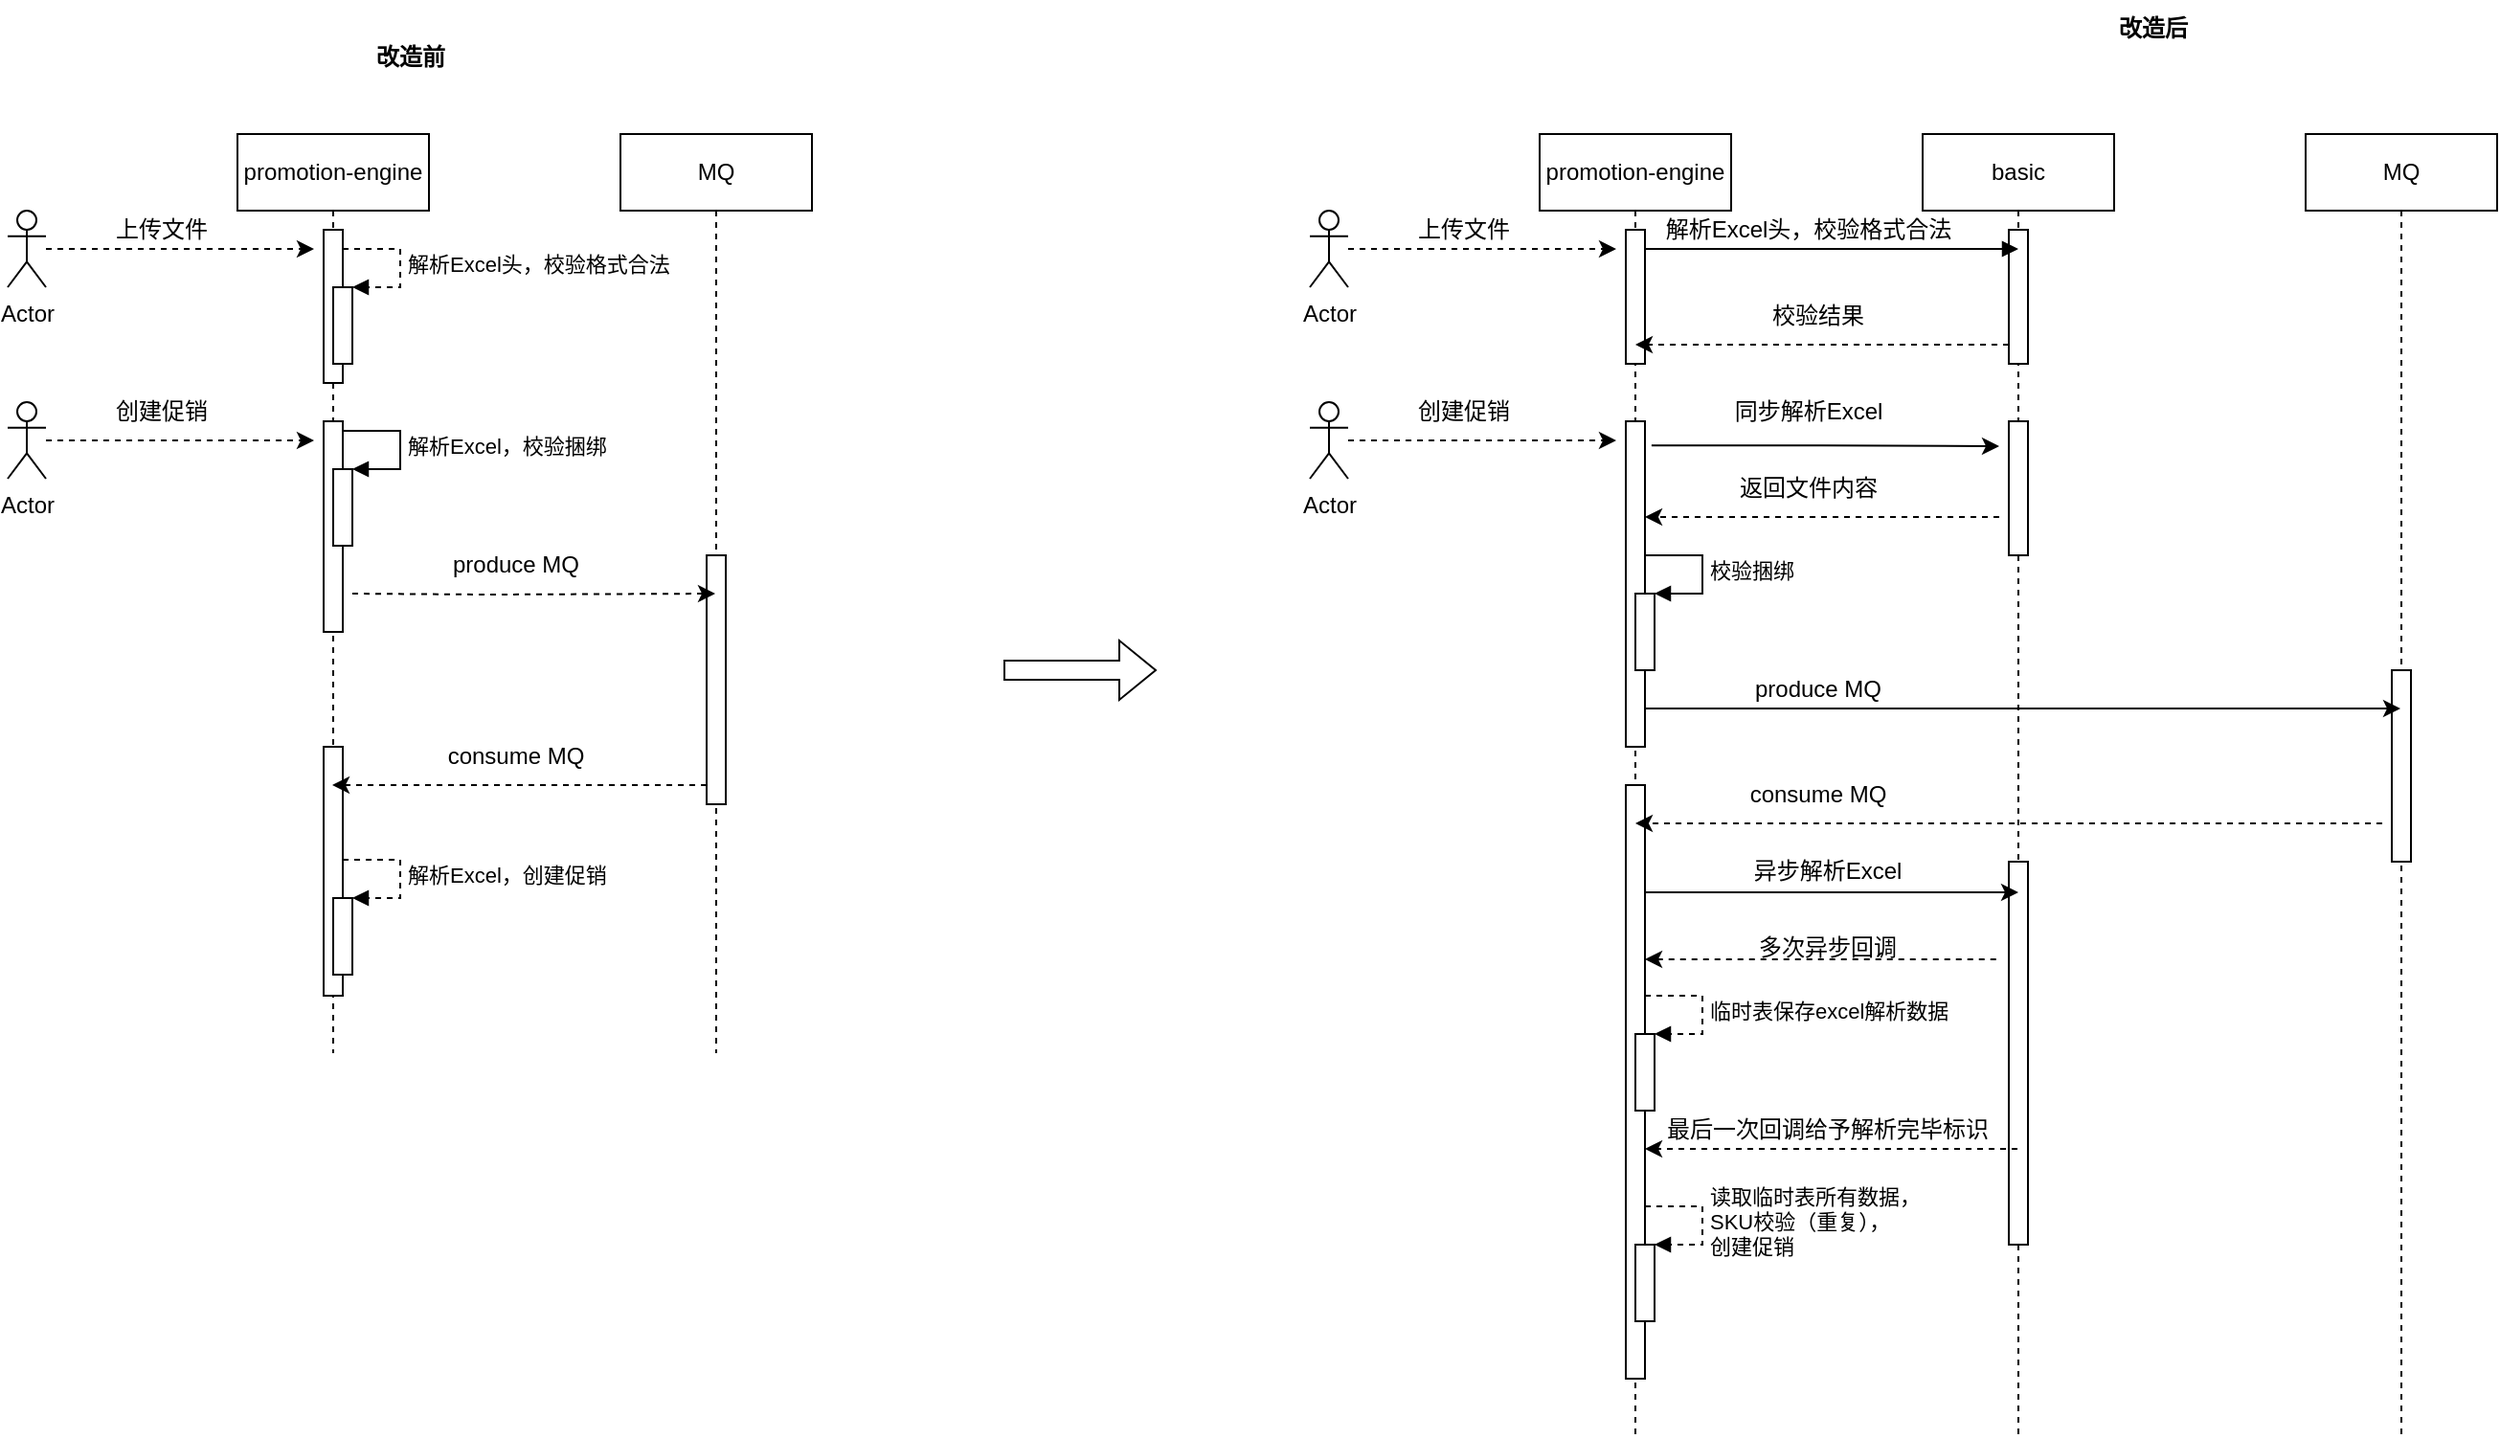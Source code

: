 <mxfile version="21.0.6" type="github">
  <diagram id="daWr7Y4OFURx9f-IC2Lk" name="第 1 页">
    <mxGraphModel dx="1830" dy="636" grid="1" gridSize="10" guides="1" tooltips="1" connect="1" arrows="1" fold="1" page="1" pageScale="1" pageWidth="827" pageHeight="1169" math="0" shadow="0">
      <root>
        <mxCell id="0" />
        <mxCell id="1" parent="0" />
        <mxCell id="nyJuiaISvNmFmO7uwHaw-2" value="promotion-engine" style="shape=umlLifeline;perimeter=lifelinePerimeter;whiteSpace=wrap;html=1;container=1;collapsible=0;recursiveResize=0;outlineConnect=0;" parent="1" vertex="1">
          <mxGeometry x="80" y="160" width="100" height="480" as="geometry" />
        </mxCell>
        <mxCell id="nyJuiaISvNmFmO7uwHaw-8" value="" style="html=1;points=[];perimeter=orthogonalPerimeter;" parent="nyJuiaISvNmFmO7uwHaw-2" vertex="1">
          <mxGeometry x="45" y="320" width="10" height="130" as="geometry" />
        </mxCell>
        <mxCell id="nyJuiaISvNmFmO7uwHaw-15" value="" style="html=1;points=[];perimeter=orthogonalPerimeter;" parent="nyJuiaISvNmFmO7uwHaw-2" vertex="1">
          <mxGeometry x="50" y="399" width="10" height="40" as="geometry" />
        </mxCell>
        <mxCell id="nyJuiaISvNmFmO7uwHaw-16" value="解析Excel，创建促销" style="edgeStyle=orthogonalEdgeStyle;html=1;align=left;spacingLeft=2;endArrow=block;rounded=0;entryX=1;entryY=0;dashed=1;" parent="nyJuiaISvNmFmO7uwHaw-2" target="nyJuiaISvNmFmO7uwHaw-15" edge="1">
          <mxGeometry relative="1" as="geometry">
            <mxPoint x="55" y="379" as="sourcePoint" />
            <Array as="points">
              <mxPoint x="85" y="379" />
            </Array>
          </mxGeometry>
        </mxCell>
        <mxCell id="nyJuiaISvNmFmO7uwHaw-18" value="" style="html=1;points=[];perimeter=orthogonalPerimeter;" parent="nyJuiaISvNmFmO7uwHaw-2" vertex="1">
          <mxGeometry x="45" y="50" width="10" height="80" as="geometry" />
        </mxCell>
        <mxCell id="nyJuiaISvNmFmO7uwHaw-21" value="" style="html=1;points=[];perimeter=orthogonalPerimeter;" parent="nyJuiaISvNmFmO7uwHaw-2" vertex="1">
          <mxGeometry x="50" y="80" width="10" height="40" as="geometry" />
        </mxCell>
        <mxCell id="nyJuiaISvNmFmO7uwHaw-22" value="解析Excel头，校验格式合法" style="edgeStyle=orthogonalEdgeStyle;html=1;align=left;spacingLeft=2;endArrow=block;rounded=0;entryX=1;entryY=0;dashed=1;" parent="nyJuiaISvNmFmO7uwHaw-2" target="nyJuiaISvNmFmO7uwHaw-21" edge="1">
          <mxGeometry relative="1" as="geometry">
            <mxPoint x="55" y="60" as="sourcePoint" />
            <Array as="points">
              <mxPoint x="85" y="60" />
            </Array>
          </mxGeometry>
        </mxCell>
        <mxCell id="nyJuiaISvNmFmO7uwHaw-30" value="" style="html=1;points=[];perimeter=orthogonalPerimeter;" parent="nyJuiaISvNmFmO7uwHaw-2" vertex="1">
          <mxGeometry x="45" y="150" width="10" height="110" as="geometry" />
        </mxCell>
        <mxCell id="nyJuiaISvNmFmO7uwHaw-3" value="" style="html=1;points=[];perimeter=orthogonalPerimeter;" parent="nyJuiaISvNmFmO7uwHaw-2" vertex="1">
          <mxGeometry x="50" y="175" width="10" height="40" as="geometry" />
        </mxCell>
        <mxCell id="nyJuiaISvNmFmO7uwHaw-4" value="解析Excel，校验捆绑" style="edgeStyle=orthogonalEdgeStyle;html=1;align=left;spacingLeft=2;endArrow=block;rounded=0;entryX=1;entryY=0;" parent="nyJuiaISvNmFmO7uwHaw-2" target="nyJuiaISvNmFmO7uwHaw-3" edge="1">
          <mxGeometry relative="1" as="geometry">
            <mxPoint x="55" y="155" as="sourcePoint" />
            <Array as="points">
              <mxPoint x="85" y="155" />
            </Array>
          </mxGeometry>
        </mxCell>
        <mxCell id="nyJuiaISvNmFmO7uwHaw-7" value="MQ" style="shape=umlLifeline;perimeter=lifelinePerimeter;whiteSpace=wrap;html=1;container=1;collapsible=0;recursiveResize=0;outlineConnect=0;" parent="1" vertex="1">
          <mxGeometry x="280" y="160" width="100" height="480" as="geometry" />
        </mxCell>
        <mxCell id="nyJuiaISvNmFmO7uwHaw-9" value="" style="html=1;points=[];perimeter=orthogonalPerimeter;" parent="nyJuiaISvNmFmO7uwHaw-7" vertex="1">
          <mxGeometry x="45" y="220" width="10" height="130" as="geometry" />
        </mxCell>
        <mxCell id="nyJuiaISvNmFmO7uwHaw-10" style="edgeStyle=orthogonalEdgeStyle;rounded=0;orthogonalLoop=1;jettySize=auto;html=1;dashed=1;" parent="1" target="nyJuiaISvNmFmO7uwHaw-7" edge="1">
          <mxGeometry relative="1" as="geometry">
            <mxPoint x="140" y="400" as="sourcePoint" />
            <mxPoint x="310" y="380" as="targetPoint" />
            <Array as="points" />
          </mxGeometry>
        </mxCell>
        <mxCell id="nyJuiaISvNmFmO7uwHaw-11" value="produce MQ" style="text;html=1;align=center;verticalAlign=middle;resizable=0;points=[];autosize=1;strokeColor=none;fillColor=none;" parent="1" vertex="1">
          <mxGeometry x="180" y="370" width="90" height="30" as="geometry" />
        </mxCell>
        <mxCell id="nyJuiaISvNmFmO7uwHaw-13" style="edgeStyle=orthogonalEdgeStyle;rounded=0;orthogonalLoop=1;jettySize=auto;html=1;dashed=1;" parent="1" source="nyJuiaISvNmFmO7uwHaw-9" edge="1">
          <mxGeometry relative="1" as="geometry">
            <mxPoint x="129.5" y="500" as="targetPoint" />
            <Array as="points">
              <mxPoint x="310" y="500" />
              <mxPoint x="310" y="500" />
            </Array>
          </mxGeometry>
        </mxCell>
        <mxCell id="nyJuiaISvNmFmO7uwHaw-14" value="consume&amp;nbsp;MQ" style="text;html=1;align=center;verticalAlign=middle;resizable=0;points=[];autosize=1;strokeColor=none;fillColor=none;" parent="1" vertex="1">
          <mxGeometry x="180" y="470" width="90" height="30" as="geometry" />
        </mxCell>
        <mxCell id="nyJuiaISvNmFmO7uwHaw-19" style="edgeStyle=orthogonalEdgeStyle;rounded=0;orthogonalLoop=1;jettySize=auto;html=1;dashed=1;" parent="1" source="nyJuiaISvNmFmO7uwHaw-17" edge="1">
          <mxGeometry relative="1" as="geometry">
            <mxPoint x="120" y="220" as="targetPoint" />
          </mxGeometry>
        </mxCell>
        <mxCell id="nyJuiaISvNmFmO7uwHaw-17" value="Actor" style="shape=umlActor;verticalLabelPosition=bottom;verticalAlign=top;html=1;" parent="1" vertex="1">
          <mxGeometry x="-40" y="200" width="20" height="40" as="geometry" />
        </mxCell>
        <mxCell id="nyJuiaISvNmFmO7uwHaw-23" value="上传文件" style="text;html=1;align=center;verticalAlign=middle;resizable=0;points=[];autosize=1;strokeColor=none;fillColor=none;" parent="1" vertex="1">
          <mxGeometry x="5" y="195" width="70" height="30" as="geometry" />
        </mxCell>
        <mxCell id="nyJuiaISvNmFmO7uwHaw-27" style="edgeStyle=orthogonalEdgeStyle;rounded=0;orthogonalLoop=1;jettySize=auto;html=1;dashed=1;" parent="1" source="nyJuiaISvNmFmO7uwHaw-28" edge="1">
          <mxGeometry relative="1" as="geometry">
            <mxPoint x="120" y="320" as="targetPoint" />
          </mxGeometry>
        </mxCell>
        <mxCell id="nyJuiaISvNmFmO7uwHaw-28" value="Actor" style="shape=umlActor;verticalLabelPosition=bottom;verticalAlign=top;html=1;" parent="1" vertex="1">
          <mxGeometry x="-40" y="300" width="20" height="40" as="geometry" />
        </mxCell>
        <mxCell id="nyJuiaISvNmFmO7uwHaw-29" value="创建促销" style="text;html=1;align=center;verticalAlign=middle;resizable=0;points=[];autosize=1;strokeColor=none;fillColor=none;" parent="1" vertex="1">
          <mxGeometry x="5" y="290" width="70" height="30" as="geometry" />
        </mxCell>
        <mxCell id="nyJuiaISvNmFmO7uwHaw-54" value="promotion-engine" style="shape=umlLifeline;perimeter=lifelinePerimeter;whiteSpace=wrap;html=1;container=1;collapsible=0;recursiveResize=0;outlineConnect=0;" parent="1" vertex="1">
          <mxGeometry x="760" y="160" width="100" height="680" as="geometry" />
        </mxCell>
        <mxCell id="nyJuiaISvNmFmO7uwHaw-55" value="" style="html=1;points=[];perimeter=orthogonalPerimeter;" parent="nyJuiaISvNmFmO7uwHaw-54" vertex="1">
          <mxGeometry x="45" y="340" width="10" height="310" as="geometry" />
        </mxCell>
        <mxCell id="nyJuiaISvNmFmO7uwHaw-56" value="" style="html=1;points=[];perimeter=orthogonalPerimeter;" parent="nyJuiaISvNmFmO7uwHaw-54" vertex="1">
          <mxGeometry x="50" y="470" width="10" height="40" as="geometry" />
        </mxCell>
        <mxCell id="nyJuiaISvNmFmO7uwHaw-57" value="临时表保存excel解析数据" style="edgeStyle=orthogonalEdgeStyle;html=1;align=left;spacingLeft=2;endArrow=block;rounded=0;entryX=1;entryY=0;dashed=1;" parent="nyJuiaISvNmFmO7uwHaw-54" target="nyJuiaISvNmFmO7uwHaw-56" edge="1">
          <mxGeometry x="0.013" relative="1" as="geometry">
            <mxPoint x="55" y="450" as="sourcePoint" />
            <Array as="points">
              <mxPoint x="85" y="450" />
            </Array>
            <mxPoint as="offset" />
          </mxGeometry>
        </mxCell>
        <mxCell id="nyJuiaISvNmFmO7uwHaw-58" value="" style="html=1;points=[];perimeter=orthogonalPerimeter;" parent="nyJuiaISvNmFmO7uwHaw-54" vertex="1">
          <mxGeometry x="45" y="50" width="10" height="70" as="geometry" />
        </mxCell>
        <mxCell id="nyJuiaISvNmFmO7uwHaw-61" value="" style="html=1;points=[];perimeter=orthogonalPerimeter;" parent="nyJuiaISvNmFmO7uwHaw-54" vertex="1">
          <mxGeometry x="45" y="150" width="10" height="170" as="geometry" />
        </mxCell>
        <mxCell id="nyJuiaISvNmFmO7uwHaw-62" value="" style="html=1;points=[];perimeter=orthogonalPerimeter;" parent="nyJuiaISvNmFmO7uwHaw-54" vertex="1">
          <mxGeometry x="50" y="240" width="10" height="40" as="geometry" />
        </mxCell>
        <mxCell id="nyJuiaISvNmFmO7uwHaw-63" value="校验捆绑" style="edgeStyle=orthogonalEdgeStyle;html=1;align=left;spacingLeft=2;endArrow=block;rounded=0;entryX=1;entryY=0;" parent="nyJuiaISvNmFmO7uwHaw-54" target="nyJuiaISvNmFmO7uwHaw-62" edge="1">
          <mxGeometry relative="1" as="geometry">
            <mxPoint x="55" y="220" as="sourcePoint" />
            <Array as="points">
              <mxPoint x="85" y="220" />
            </Array>
          </mxGeometry>
        </mxCell>
        <mxCell id="nyJuiaISvNmFmO7uwHaw-103" value="" style="html=1;points=[];perimeter=orthogonalPerimeter;" parent="nyJuiaISvNmFmO7uwHaw-54" vertex="1">
          <mxGeometry x="50" y="580" width="10" height="40" as="geometry" />
        </mxCell>
        <mxCell id="nyJuiaISvNmFmO7uwHaw-104" value="读取临时表所有数据，&lt;br&gt;SKU校验（重复），&lt;br&gt;创建促销" style="edgeStyle=orthogonalEdgeStyle;html=1;align=left;spacingLeft=2;endArrow=block;rounded=0;entryX=1;entryY=0;dashed=1;" parent="nyJuiaISvNmFmO7uwHaw-54" target="nyJuiaISvNmFmO7uwHaw-103" edge="1">
          <mxGeometry relative="1" as="geometry">
            <mxPoint x="55" y="560" as="sourcePoint" />
            <Array as="points">
              <mxPoint x="85" y="560" />
            </Array>
          </mxGeometry>
        </mxCell>
        <mxCell id="nyJuiaISvNmFmO7uwHaw-64" value="basic" style="shape=umlLifeline;perimeter=lifelinePerimeter;whiteSpace=wrap;html=1;container=1;collapsible=0;recursiveResize=0;outlineConnect=0;" parent="1" vertex="1">
          <mxGeometry x="960" y="160" width="100" height="680" as="geometry" />
        </mxCell>
        <mxCell id="nyJuiaISvNmFmO7uwHaw-65" value="" style="html=1;points=[];perimeter=orthogonalPerimeter;" parent="nyJuiaISvNmFmO7uwHaw-64" vertex="1">
          <mxGeometry x="45" y="150" width="10" height="70" as="geometry" />
        </mxCell>
        <mxCell id="nyJuiaISvNmFmO7uwHaw-76" value="" style="html=1;points=[];perimeter=orthogonalPerimeter;" parent="nyJuiaISvNmFmO7uwHaw-64" vertex="1">
          <mxGeometry x="45" y="50" width="10" height="70" as="geometry" />
        </mxCell>
        <mxCell id="nyJuiaISvNmFmO7uwHaw-93" value="" style="html=1;points=[];perimeter=orthogonalPerimeter;" parent="nyJuiaISvNmFmO7uwHaw-64" vertex="1">
          <mxGeometry x="45" y="380" width="10" height="200" as="geometry" />
        </mxCell>
        <mxCell id="nyJuiaISvNmFmO7uwHaw-70" style="edgeStyle=orthogonalEdgeStyle;rounded=0;orthogonalLoop=1;jettySize=auto;html=1;dashed=1;" parent="1" source="nyJuiaISvNmFmO7uwHaw-71" edge="1">
          <mxGeometry relative="1" as="geometry">
            <mxPoint x="800" y="220" as="targetPoint" />
          </mxGeometry>
        </mxCell>
        <mxCell id="nyJuiaISvNmFmO7uwHaw-71" value="Actor" style="shape=umlActor;verticalLabelPosition=bottom;verticalAlign=top;html=1;" parent="1" vertex="1">
          <mxGeometry x="640" y="200" width="20" height="40" as="geometry" />
        </mxCell>
        <mxCell id="nyJuiaISvNmFmO7uwHaw-72" value="上传文件" style="text;html=1;align=center;verticalAlign=middle;resizable=0;points=[];autosize=1;strokeColor=none;fillColor=none;" parent="1" vertex="1">
          <mxGeometry x="685" y="195" width="70" height="30" as="geometry" />
        </mxCell>
        <mxCell id="nyJuiaISvNmFmO7uwHaw-73" style="edgeStyle=orthogonalEdgeStyle;rounded=0;orthogonalLoop=1;jettySize=auto;html=1;dashed=1;" parent="1" source="nyJuiaISvNmFmO7uwHaw-74" edge="1">
          <mxGeometry relative="1" as="geometry">
            <mxPoint x="800" y="320" as="targetPoint" />
          </mxGeometry>
        </mxCell>
        <mxCell id="nyJuiaISvNmFmO7uwHaw-74" value="Actor" style="shape=umlActor;verticalLabelPosition=bottom;verticalAlign=top;html=1;" parent="1" vertex="1">
          <mxGeometry x="640" y="300" width="20" height="40" as="geometry" />
        </mxCell>
        <mxCell id="nyJuiaISvNmFmO7uwHaw-75" value="创建促销" style="text;html=1;align=center;verticalAlign=middle;resizable=0;points=[];autosize=1;strokeColor=none;fillColor=none;" parent="1" vertex="1">
          <mxGeometry x="685" y="290" width="70" height="30" as="geometry" />
        </mxCell>
        <mxCell id="nyJuiaISvNmFmO7uwHaw-77" value="" style="edgeStyle=orthogonalEdgeStyle;html=1;align=left;spacingLeft=2;endArrow=block;rounded=0;entryX=0.5;entryY=0.125;entryDx=0;entryDy=0;entryPerimeter=0;" parent="1" edge="1">
          <mxGeometry relative="1" as="geometry">
            <mxPoint x="815" y="220" as="sourcePoint" />
            <Array as="points" />
            <mxPoint x="1010" y="220" as="targetPoint" />
          </mxGeometry>
        </mxCell>
        <mxCell id="nyJuiaISvNmFmO7uwHaw-78" style="edgeStyle=orthogonalEdgeStyle;rounded=0;orthogonalLoop=1;jettySize=auto;html=1;entryX=0.5;entryY=0.857;entryDx=0;entryDy=0;entryPerimeter=0;dashed=1;" parent="1" source="nyJuiaISvNmFmO7uwHaw-76" target="nyJuiaISvNmFmO7uwHaw-58" edge="1">
          <mxGeometry relative="1" as="geometry">
            <Array as="points">
              <mxPoint x="990" y="270" />
              <mxPoint x="990" y="270" />
            </Array>
          </mxGeometry>
        </mxCell>
        <mxCell id="nyJuiaISvNmFmO7uwHaw-79" value="解析Excel头，校验格式合法" style="text;html=1;align=center;verticalAlign=middle;resizable=0;points=[];autosize=1;strokeColor=none;fillColor=none;" parent="1" vertex="1">
          <mxGeometry x="815" y="195" width="170" height="30" as="geometry" />
        </mxCell>
        <mxCell id="nyJuiaISvNmFmO7uwHaw-80" value="校验结果" style="text;html=1;align=center;verticalAlign=middle;resizable=0;points=[];autosize=1;strokeColor=none;fillColor=none;" parent="1" vertex="1">
          <mxGeometry x="870" y="240" width="70" height="30" as="geometry" />
        </mxCell>
        <mxCell id="nyJuiaISvNmFmO7uwHaw-82" style="edgeStyle=orthogonalEdgeStyle;rounded=0;orthogonalLoop=1;jettySize=auto;html=1;exitX=1.344;exitY=0.074;exitDx=0;exitDy=0;exitPerimeter=0;" parent="1" source="nyJuiaISvNmFmO7uwHaw-61" edge="1">
          <mxGeometry relative="1" as="geometry">
            <mxPoint x="1000" y="323" as="targetPoint" />
            <Array as="points" />
          </mxGeometry>
        </mxCell>
        <mxCell id="nyJuiaISvNmFmO7uwHaw-83" value="同步解析Excel" style="text;html=1;align=center;verticalAlign=middle;resizable=0;points=[];autosize=1;strokeColor=none;fillColor=none;" parent="1" vertex="1">
          <mxGeometry x="850" y="290" width="100" height="30" as="geometry" />
        </mxCell>
        <mxCell id="nyJuiaISvNmFmO7uwHaw-84" style="edgeStyle=orthogonalEdgeStyle;rounded=0;orthogonalLoop=1;jettySize=auto;html=1;entryX=0.5;entryY=0.857;entryDx=0;entryDy=0;entryPerimeter=0;dashed=1;" parent="1" edge="1">
          <mxGeometry relative="1" as="geometry">
            <mxPoint x="1000" y="360" as="sourcePoint" />
            <mxPoint x="815" y="360" as="targetPoint" />
            <Array as="points">
              <mxPoint x="995" y="360.01" />
              <mxPoint x="995" y="360.01" />
            </Array>
          </mxGeometry>
        </mxCell>
        <mxCell id="nyJuiaISvNmFmO7uwHaw-85" value="返回文件内容" style="text;html=1;align=center;verticalAlign=middle;resizable=0;points=[];autosize=1;strokeColor=none;fillColor=none;" parent="1" vertex="1">
          <mxGeometry x="850" y="330" width="100" height="30" as="geometry" />
        </mxCell>
        <mxCell id="nyJuiaISvNmFmO7uwHaw-86" value="MQ" style="shape=umlLifeline;perimeter=lifelinePerimeter;whiteSpace=wrap;html=1;container=1;collapsible=0;recursiveResize=0;outlineConnect=0;" parent="1" vertex="1">
          <mxGeometry x="1160" y="160" width="100" height="680" as="geometry" />
        </mxCell>
        <mxCell id="nyJuiaISvNmFmO7uwHaw-87" value="" style="html=1;points=[];perimeter=orthogonalPerimeter;" parent="nyJuiaISvNmFmO7uwHaw-86" vertex="1">
          <mxGeometry x="45" y="280" width="10" height="100" as="geometry" />
        </mxCell>
        <mxCell id="nyJuiaISvNmFmO7uwHaw-89" style="edgeStyle=orthogonalEdgeStyle;rounded=0;orthogonalLoop=1;jettySize=auto;html=1;" parent="1" source="nyJuiaISvNmFmO7uwHaw-61" target="nyJuiaISvNmFmO7uwHaw-86" edge="1">
          <mxGeometry relative="1" as="geometry">
            <Array as="points">
              <mxPoint x="1150" y="460" />
              <mxPoint x="1150" y="460" />
            </Array>
          </mxGeometry>
        </mxCell>
        <mxCell id="nyJuiaISvNmFmO7uwHaw-90" value="produce&amp;nbsp;MQ" style="text;html=1;align=center;verticalAlign=middle;resizable=0;points=[];autosize=1;strokeColor=none;fillColor=none;" parent="1" vertex="1">
          <mxGeometry x="860" y="435" width="90" height="30" as="geometry" />
        </mxCell>
        <mxCell id="nyJuiaISvNmFmO7uwHaw-91" style="edgeStyle=orthogonalEdgeStyle;rounded=0;orthogonalLoop=1;jettySize=auto;html=1;dashed=1;" parent="1" target="nyJuiaISvNmFmO7uwHaw-54" edge="1">
          <mxGeometry relative="1" as="geometry">
            <mxPoint x="1200" y="520" as="sourcePoint" />
            <mxPoint x="960" y="510" as="targetPoint" />
            <Array as="points">
              <mxPoint x="930" y="520" />
              <mxPoint x="930" y="520" />
            </Array>
          </mxGeometry>
        </mxCell>
        <mxCell id="nyJuiaISvNmFmO7uwHaw-92" value="consume&amp;nbsp;MQ" style="text;html=1;align=center;verticalAlign=middle;resizable=0;points=[];autosize=1;strokeColor=none;fillColor=none;" parent="1" vertex="1">
          <mxGeometry x="860" y="490" width="90" height="30" as="geometry" />
        </mxCell>
        <mxCell id="nyJuiaISvNmFmO7uwHaw-94" style="edgeStyle=orthogonalEdgeStyle;rounded=0;orthogonalLoop=1;jettySize=auto;html=1;entryX=0.5;entryY=0.286;entryDx=0;entryDy=0;entryPerimeter=0;" parent="1" edge="1">
          <mxGeometry relative="1" as="geometry">
            <mxPoint x="815" y="556" as="sourcePoint" />
            <mxPoint x="1010" y="556.02" as="targetPoint" />
            <Array as="points">
              <mxPoint x="840" y="556" />
              <mxPoint x="840" y="556" />
            </Array>
          </mxGeometry>
        </mxCell>
        <mxCell id="nyJuiaISvNmFmO7uwHaw-95" style="edgeStyle=orthogonalEdgeStyle;rounded=0;orthogonalLoop=1;jettySize=auto;html=1;startArrow=classic;startFill=1;endArrow=none;endFill=0;dashed=1;" parent="1" edge="1">
          <mxGeometry relative="1" as="geometry">
            <mxPoint x="815" y="591" as="sourcePoint" />
            <mxPoint x="1000" y="591" as="targetPoint" />
            <Array as="points">
              <mxPoint x="840" y="591" />
              <mxPoint x="840" y="591" />
            </Array>
          </mxGeometry>
        </mxCell>
        <mxCell id="nyJuiaISvNmFmO7uwHaw-96" value="异步解析Excel" style="text;html=1;align=center;verticalAlign=middle;resizable=0;points=[];autosize=1;strokeColor=none;fillColor=none;" parent="1" vertex="1">
          <mxGeometry x="860" y="530" width="100" height="30" as="geometry" />
        </mxCell>
        <mxCell id="nyJuiaISvNmFmO7uwHaw-97" value="多次异步回调" style="text;html=1;align=center;verticalAlign=middle;resizable=0;points=[];autosize=1;strokeColor=none;fillColor=none;" parent="1" vertex="1">
          <mxGeometry x="860" y="570" width="100" height="30" as="geometry" />
        </mxCell>
        <mxCell id="nyJuiaISvNmFmO7uwHaw-98" style="edgeStyle=orthogonalEdgeStyle;rounded=0;orthogonalLoop=1;jettySize=auto;html=1;dashed=1;" parent="1" source="nyJuiaISvNmFmO7uwHaw-64" edge="1">
          <mxGeometry relative="1" as="geometry">
            <mxPoint x="984" y="690" as="sourcePoint" />
            <mxPoint x="815" y="690" as="targetPoint" />
            <Array as="points">
              <mxPoint x="970" y="690" />
              <mxPoint x="970" y="690" />
            </Array>
          </mxGeometry>
        </mxCell>
        <mxCell id="nyJuiaISvNmFmO7uwHaw-100" value="最后一次回调给予解析完毕标识" style="text;html=1;align=center;verticalAlign=middle;resizable=0;points=[];autosize=1;strokeColor=none;fillColor=none;" parent="1" vertex="1">
          <mxGeometry x="815" y="665" width="190" height="30" as="geometry" />
        </mxCell>
        <mxCell id="nyJuiaISvNmFmO7uwHaw-105" value="" style="shape=flexArrow;endArrow=classic;html=1;rounded=0;" parent="1" edge="1">
          <mxGeometry width="50" height="50" relative="1" as="geometry">
            <mxPoint x="480" y="440" as="sourcePoint" />
            <mxPoint x="560" y="440" as="targetPoint" />
          </mxGeometry>
        </mxCell>
        <mxCell id="nyJuiaISvNmFmO7uwHaw-106" value="&lt;b&gt;改造前&lt;/b&gt;" style="text;html=1;align=center;verticalAlign=middle;resizable=0;points=[];autosize=1;strokeColor=none;fillColor=none;" parent="1" vertex="1">
          <mxGeometry x="140" y="105" width="60" height="30" as="geometry" />
        </mxCell>
        <mxCell id="nyJuiaISvNmFmO7uwHaw-107" value="&lt;b&gt;改造后&lt;/b&gt;" style="text;html=1;align=center;verticalAlign=middle;resizable=0;points=[];autosize=1;strokeColor=none;fillColor=none;" parent="1" vertex="1">
          <mxGeometry x="1050" y="90" width="60" height="30" as="geometry" />
        </mxCell>
      </root>
    </mxGraphModel>
  </diagram>
</mxfile>
